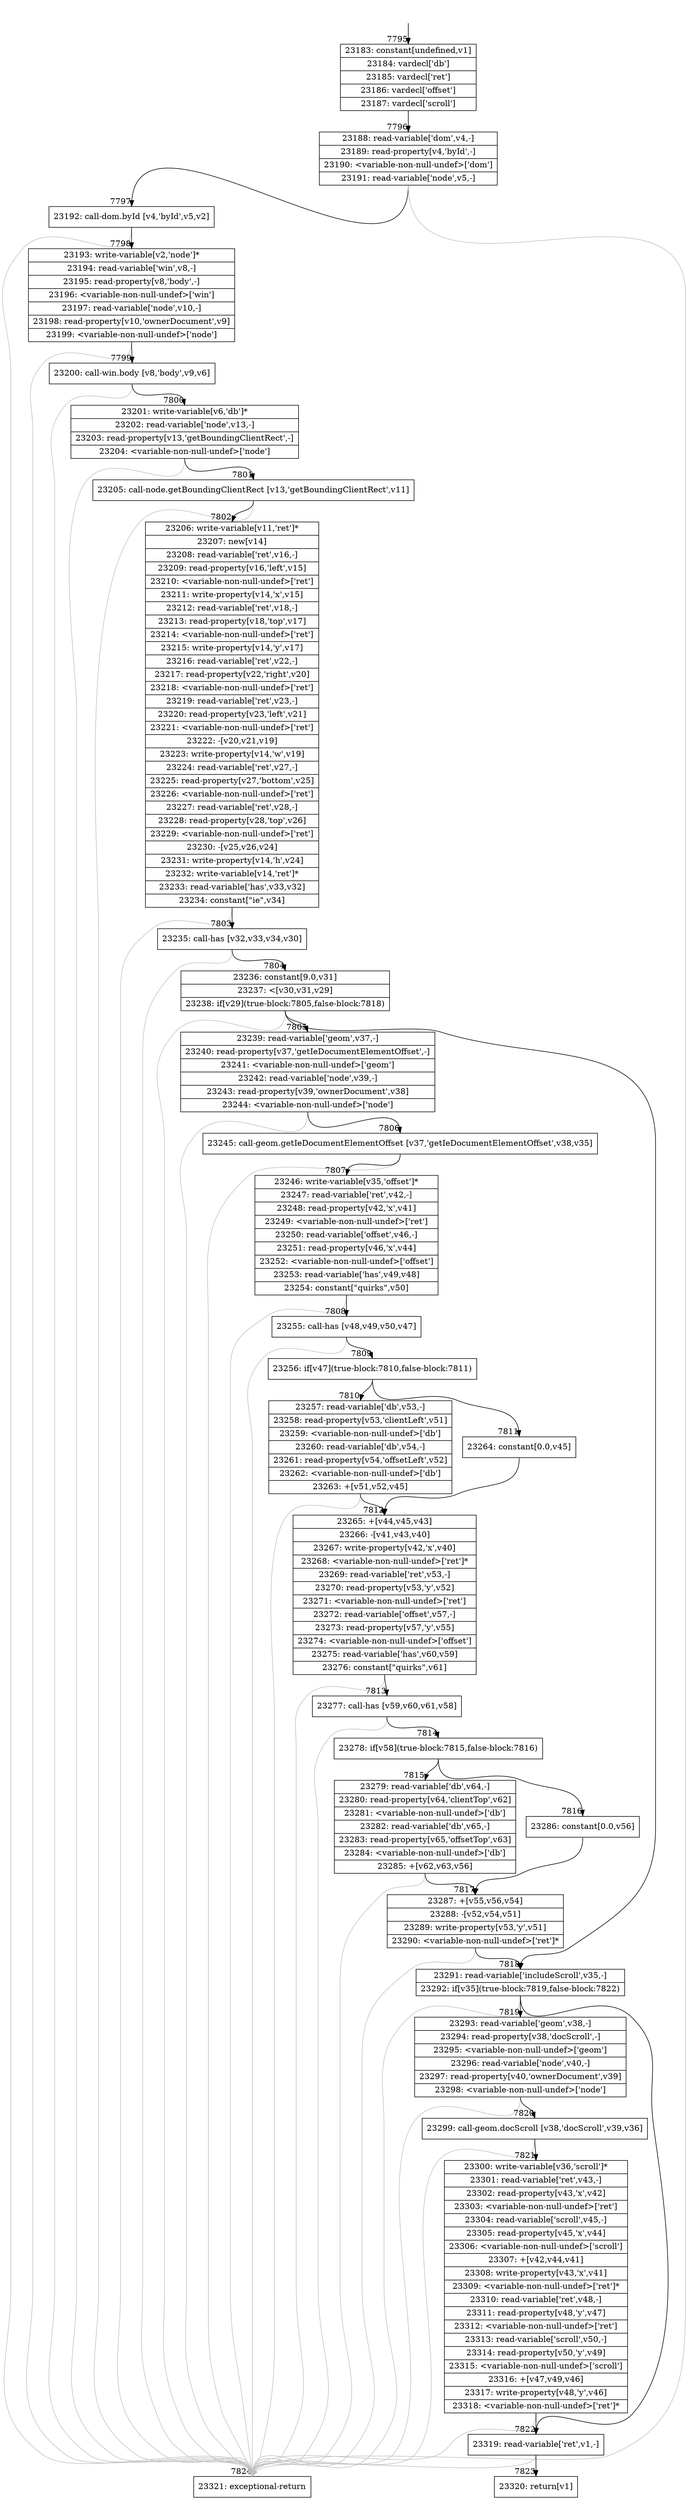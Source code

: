 digraph {
rankdir="TD"
BB_entry529[shape=none,label=""];
BB_entry529 -> BB7795 [tailport=s, headport=n, headlabel="    7795"]
BB7795 [shape=record label="{23183: constant[undefined,v1]|23184: vardecl['db']|23185: vardecl['ret']|23186: vardecl['offset']|23187: vardecl['scroll']}" ] 
BB7795 -> BB7796 [tailport=s, headport=n, headlabel="      7796"]
BB7796 [shape=record label="{23188: read-variable['dom',v4,-]|23189: read-property[v4,'byId',-]|23190: \<variable-non-null-undef\>['dom']|23191: read-variable['node',v5,-]}" ] 
BB7796 -> BB7797 [tailport=s, headport=n, headlabel="      7797"]
BB7796 -> BB7824 [tailport=s, headport=n, color=gray, headlabel="      7824"]
BB7797 [shape=record label="{23192: call-dom.byId [v4,'byId',v5,v2]}" ] 
BB7797 -> BB7798 [tailport=s, headport=n, headlabel="      7798"]
BB7797 -> BB7824 [tailport=s, headport=n, color=gray]
BB7798 [shape=record label="{23193: write-variable[v2,'node']*|23194: read-variable['win',v8,-]|23195: read-property[v8,'body',-]|23196: \<variable-non-null-undef\>['win']|23197: read-variable['node',v10,-]|23198: read-property[v10,'ownerDocument',v9]|23199: \<variable-non-null-undef\>['node']}" ] 
BB7798 -> BB7799 [tailport=s, headport=n, headlabel="      7799"]
BB7798 -> BB7824 [tailport=s, headport=n, color=gray]
BB7799 [shape=record label="{23200: call-win.body [v8,'body',v9,v6]}" ] 
BB7799 -> BB7800 [tailport=s, headport=n, headlabel="      7800"]
BB7799 -> BB7824 [tailport=s, headport=n, color=gray]
BB7800 [shape=record label="{23201: write-variable[v6,'db']*|23202: read-variable['node',v13,-]|23203: read-property[v13,'getBoundingClientRect',-]|23204: \<variable-non-null-undef\>['node']}" ] 
BB7800 -> BB7801 [tailport=s, headport=n, headlabel="      7801"]
BB7800 -> BB7824 [tailport=s, headport=n, color=gray]
BB7801 [shape=record label="{23205: call-node.getBoundingClientRect [v13,'getBoundingClientRect',v11]}" ] 
BB7801 -> BB7802 [tailport=s, headport=n, headlabel="      7802"]
BB7801 -> BB7824 [tailport=s, headport=n, color=gray]
BB7802 [shape=record label="{23206: write-variable[v11,'ret']*|23207: new[v14]|23208: read-variable['ret',v16,-]|23209: read-property[v16,'left',v15]|23210: \<variable-non-null-undef\>['ret']|23211: write-property[v14,'x',v15]|23212: read-variable['ret',v18,-]|23213: read-property[v18,'top',v17]|23214: \<variable-non-null-undef\>['ret']|23215: write-property[v14,'y',v17]|23216: read-variable['ret',v22,-]|23217: read-property[v22,'right',v20]|23218: \<variable-non-null-undef\>['ret']|23219: read-variable['ret',v23,-]|23220: read-property[v23,'left',v21]|23221: \<variable-non-null-undef\>['ret']|23222: -[v20,v21,v19]|23223: write-property[v14,'w',v19]|23224: read-variable['ret',v27,-]|23225: read-property[v27,'bottom',v25]|23226: \<variable-non-null-undef\>['ret']|23227: read-variable['ret',v28,-]|23228: read-property[v28,'top',v26]|23229: \<variable-non-null-undef\>['ret']|23230: -[v25,v26,v24]|23231: write-property[v14,'h',v24]|23232: write-variable[v14,'ret']*|23233: read-variable['has',v33,v32]|23234: constant[\"ie\",v34]}" ] 
BB7802 -> BB7803 [tailport=s, headport=n, headlabel="      7803"]
BB7802 -> BB7824 [tailport=s, headport=n, color=gray]
BB7803 [shape=record label="{23235: call-has [v32,v33,v34,v30]}" ] 
BB7803 -> BB7804 [tailport=s, headport=n, headlabel="      7804"]
BB7803 -> BB7824 [tailport=s, headport=n, color=gray]
BB7804 [shape=record label="{23236: constant[9.0,v31]|23237: \<[v30,v31,v29]|23238: if[v29](true-block:7805,false-block:7818)}" ] 
BB7804 -> BB7805 [tailport=s, headport=n, headlabel="      7805"]
BB7804 -> BB7818 [tailport=s, headport=n, headlabel="      7818"]
BB7804 -> BB7824 [tailport=s, headport=n, color=gray]
BB7805 [shape=record label="{23239: read-variable['geom',v37,-]|23240: read-property[v37,'getIeDocumentElementOffset',-]|23241: \<variable-non-null-undef\>['geom']|23242: read-variable['node',v39,-]|23243: read-property[v39,'ownerDocument',v38]|23244: \<variable-non-null-undef\>['node']}" ] 
BB7805 -> BB7806 [tailport=s, headport=n, headlabel="      7806"]
BB7805 -> BB7824 [tailport=s, headport=n, color=gray]
BB7806 [shape=record label="{23245: call-geom.getIeDocumentElementOffset [v37,'getIeDocumentElementOffset',v38,v35]}" ] 
BB7806 -> BB7807 [tailport=s, headport=n, headlabel="      7807"]
BB7806 -> BB7824 [tailport=s, headport=n, color=gray]
BB7807 [shape=record label="{23246: write-variable[v35,'offset']*|23247: read-variable['ret',v42,-]|23248: read-property[v42,'x',v41]|23249: \<variable-non-null-undef\>['ret']|23250: read-variable['offset',v46,-]|23251: read-property[v46,'x',v44]|23252: \<variable-non-null-undef\>['offset']|23253: read-variable['has',v49,v48]|23254: constant[\"quirks\",v50]}" ] 
BB7807 -> BB7808 [tailport=s, headport=n, headlabel="      7808"]
BB7807 -> BB7824 [tailport=s, headport=n, color=gray]
BB7808 [shape=record label="{23255: call-has [v48,v49,v50,v47]}" ] 
BB7808 -> BB7809 [tailport=s, headport=n, headlabel="      7809"]
BB7808 -> BB7824 [tailport=s, headport=n, color=gray]
BB7809 [shape=record label="{23256: if[v47](true-block:7810,false-block:7811)}" ] 
BB7809 -> BB7810 [tailport=s, headport=n, headlabel="      7810"]
BB7809 -> BB7811 [tailport=s, headport=n, headlabel="      7811"]
BB7810 [shape=record label="{23257: read-variable['db',v53,-]|23258: read-property[v53,'clientLeft',v51]|23259: \<variable-non-null-undef\>['db']|23260: read-variable['db',v54,-]|23261: read-property[v54,'offsetLeft',v52]|23262: \<variable-non-null-undef\>['db']|23263: +[v51,v52,v45]}" ] 
BB7810 -> BB7812 [tailport=s, headport=n, headlabel="      7812"]
BB7810 -> BB7824 [tailport=s, headport=n, color=gray]
BB7811 [shape=record label="{23264: constant[0.0,v45]}" ] 
BB7811 -> BB7812 [tailport=s, headport=n]
BB7812 [shape=record label="{23265: +[v44,v45,v43]|23266: -[v41,v43,v40]|23267: write-property[v42,'x',v40]|23268: \<variable-non-null-undef\>['ret']*|23269: read-variable['ret',v53,-]|23270: read-property[v53,'y',v52]|23271: \<variable-non-null-undef\>['ret']|23272: read-variable['offset',v57,-]|23273: read-property[v57,'y',v55]|23274: \<variable-non-null-undef\>['offset']|23275: read-variable['has',v60,v59]|23276: constant[\"quirks\",v61]}" ] 
BB7812 -> BB7813 [tailport=s, headport=n, headlabel="      7813"]
BB7812 -> BB7824 [tailport=s, headport=n, color=gray]
BB7813 [shape=record label="{23277: call-has [v59,v60,v61,v58]}" ] 
BB7813 -> BB7814 [tailport=s, headport=n, headlabel="      7814"]
BB7813 -> BB7824 [tailport=s, headport=n, color=gray]
BB7814 [shape=record label="{23278: if[v58](true-block:7815,false-block:7816)}" ] 
BB7814 -> BB7815 [tailport=s, headport=n, headlabel="      7815"]
BB7814 -> BB7816 [tailport=s, headport=n, headlabel="      7816"]
BB7815 [shape=record label="{23279: read-variable['db',v64,-]|23280: read-property[v64,'clientTop',v62]|23281: \<variable-non-null-undef\>['db']|23282: read-variable['db',v65,-]|23283: read-property[v65,'offsetTop',v63]|23284: \<variable-non-null-undef\>['db']|23285: +[v62,v63,v56]}" ] 
BB7815 -> BB7817 [tailport=s, headport=n, headlabel="      7817"]
BB7815 -> BB7824 [tailport=s, headport=n, color=gray]
BB7816 [shape=record label="{23286: constant[0.0,v56]}" ] 
BB7816 -> BB7817 [tailport=s, headport=n]
BB7817 [shape=record label="{23287: +[v55,v56,v54]|23288: -[v52,v54,v51]|23289: write-property[v53,'y',v51]|23290: \<variable-non-null-undef\>['ret']*}" ] 
BB7817 -> BB7818 [tailport=s, headport=n]
BB7817 -> BB7824 [tailport=s, headport=n, color=gray]
BB7818 [shape=record label="{23291: read-variable['includeScroll',v35,-]|23292: if[v35](true-block:7819,false-block:7822)}" ] 
BB7818 -> BB7819 [tailport=s, headport=n, headlabel="      7819"]
BB7818 -> BB7822 [tailport=s, headport=n, headlabel="      7822"]
BB7818 -> BB7824 [tailport=s, headport=n, color=gray]
BB7819 [shape=record label="{23293: read-variable['geom',v38,-]|23294: read-property[v38,'docScroll',-]|23295: \<variable-non-null-undef\>['geom']|23296: read-variable['node',v40,-]|23297: read-property[v40,'ownerDocument',v39]|23298: \<variable-non-null-undef\>['node']}" ] 
BB7819 -> BB7820 [tailport=s, headport=n, headlabel="      7820"]
BB7819 -> BB7824 [tailport=s, headport=n, color=gray]
BB7820 [shape=record label="{23299: call-geom.docScroll [v38,'docScroll',v39,v36]}" ] 
BB7820 -> BB7821 [tailport=s, headport=n, headlabel="      7821"]
BB7820 -> BB7824 [tailport=s, headport=n, color=gray]
BB7821 [shape=record label="{23300: write-variable[v36,'scroll']*|23301: read-variable['ret',v43,-]|23302: read-property[v43,'x',v42]|23303: \<variable-non-null-undef\>['ret']|23304: read-variable['scroll',v45,-]|23305: read-property[v45,'x',v44]|23306: \<variable-non-null-undef\>['scroll']|23307: +[v42,v44,v41]|23308: write-property[v43,'x',v41]|23309: \<variable-non-null-undef\>['ret']*|23310: read-variable['ret',v48,-]|23311: read-property[v48,'y',v47]|23312: \<variable-non-null-undef\>['ret']|23313: read-variable['scroll',v50,-]|23314: read-property[v50,'y',v49]|23315: \<variable-non-null-undef\>['scroll']|23316: +[v47,v49,v46]|23317: write-property[v48,'y',v46]|23318: \<variable-non-null-undef\>['ret']*}" ] 
BB7821 -> BB7822 [tailport=s, headport=n]
BB7821 -> BB7824 [tailport=s, headport=n, color=gray]
BB7822 [shape=record label="{23319: read-variable['ret',v1,-]}" ] 
BB7822 -> BB7823 [tailport=s, headport=n, headlabel="      7823"]
BB7822 -> BB7824 [tailport=s, headport=n, color=gray]
BB7823 [shape=record label="{23320: return[v1]}" ] 
BB7824 [shape=record label="{23321: exceptional-return}" ] 
//#$~ 10924
}

